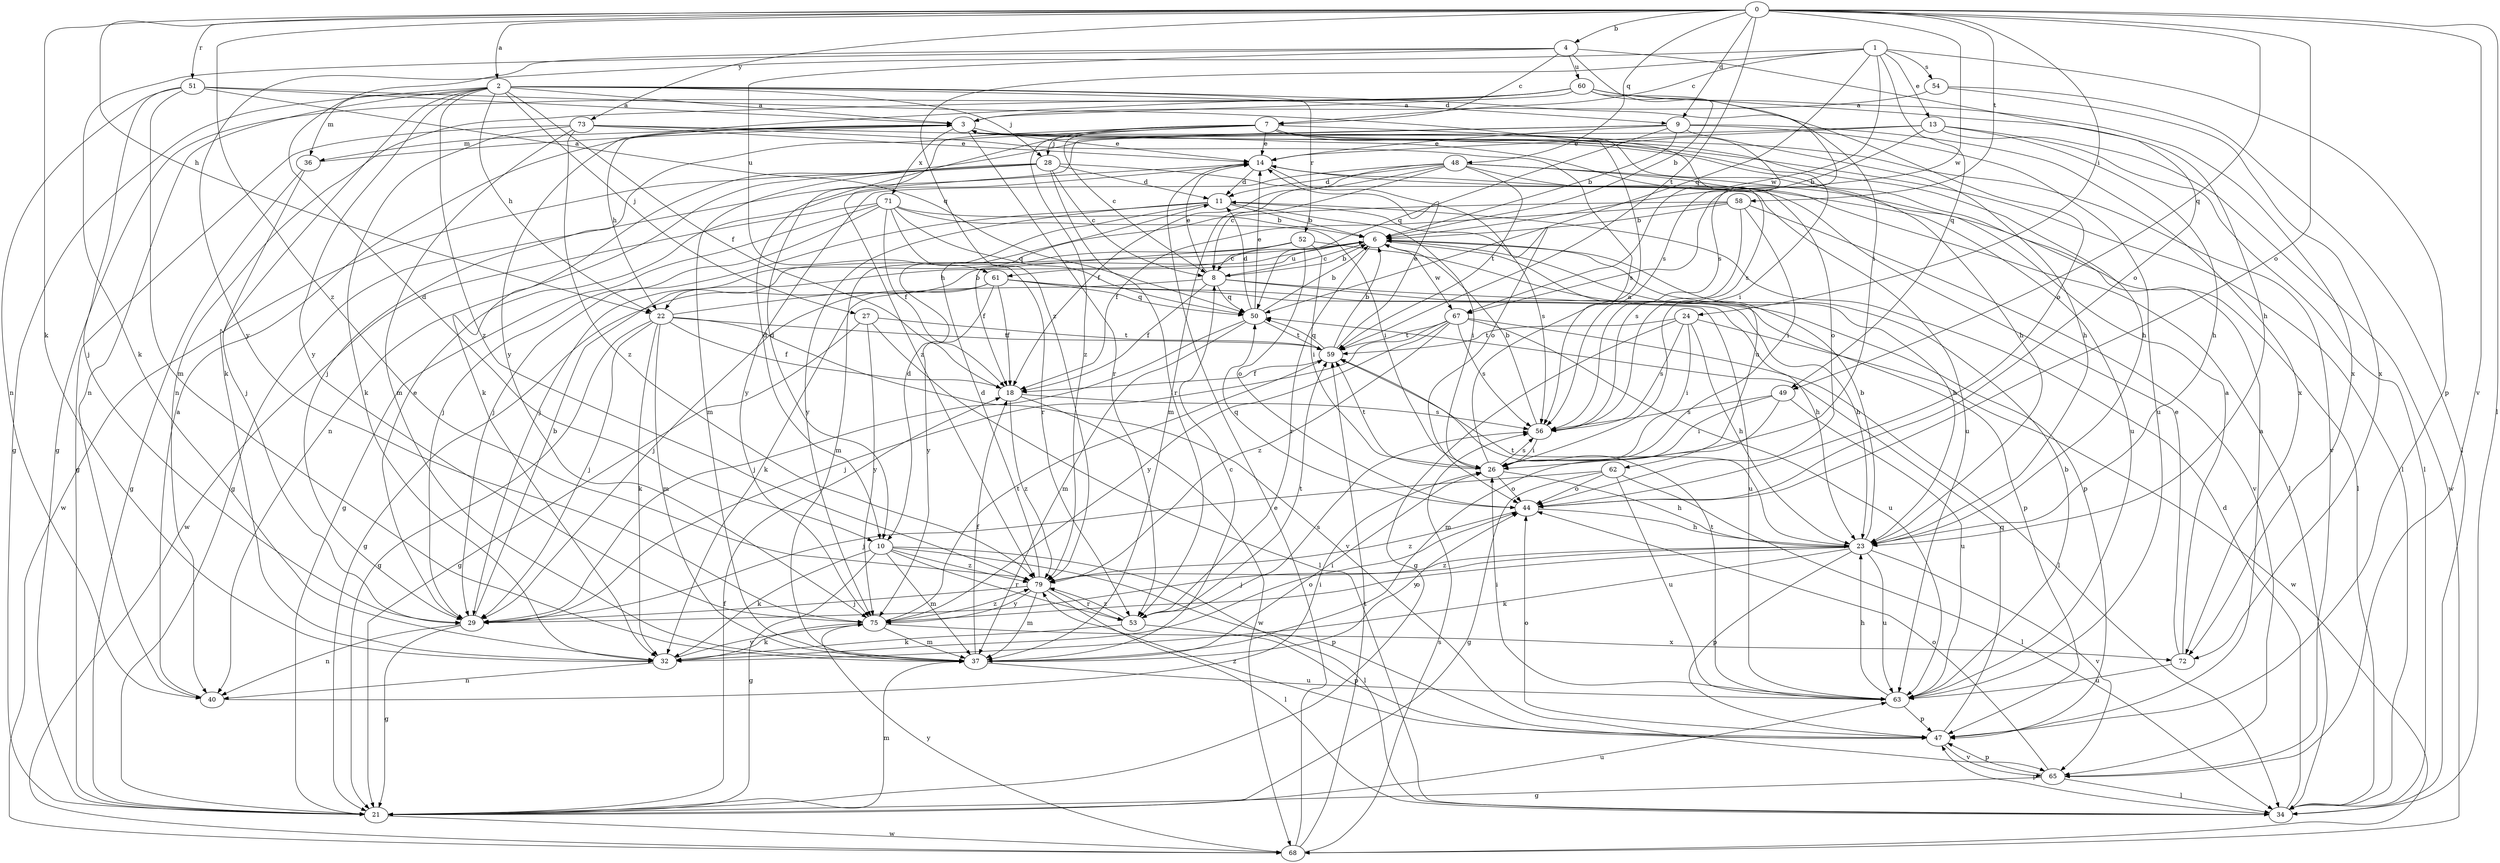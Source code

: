 strict digraph  {
0;
1;
2;
3;
4;
6;
7;
8;
9;
10;
11;
13;
14;
18;
21;
22;
23;
24;
26;
27;
28;
29;
32;
34;
36;
37;
40;
44;
47;
48;
49;
50;
51;
52;
53;
54;
56;
58;
59;
60;
61;
62;
63;
65;
67;
68;
71;
72;
73;
75;
79;
0 -> 2  [label=a];
0 -> 4  [label=b];
0 -> 9  [label=d];
0 -> 22  [label=h];
0 -> 24  [label=i];
0 -> 32  [label=k];
0 -> 34  [label=l];
0 -> 44  [label=o];
0 -> 48  [label=q];
0 -> 49  [label=q];
0 -> 51  [label=r];
0 -> 58  [label=t];
0 -> 59  [label=t];
0 -> 65  [label=v];
0 -> 67  [label=w];
0 -> 73  [label=y];
0 -> 79  [label=z];
1 -> 7  [label=c];
1 -> 13  [label=e];
1 -> 47  [label=p];
1 -> 49  [label=q];
1 -> 50  [label=q];
1 -> 54  [label=s];
1 -> 67  [label=w];
1 -> 75  [label=y];
1 -> 79  [label=z];
2 -> 3  [label=a];
2 -> 9  [label=d];
2 -> 18  [label=f];
2 -> 21  [label=g];
2 -> 22  [label=h];
2 -> 27  [label=j];
2 -> 28  [label=j];
2 -> 32  [label=k];
2 -> 36  [label=m];
2 -> 40  [label=n];
2 -> 52  [label=r];
2 -> 56  [label=s];
2 -> 75  [label=y];
2 -> 79  [label=z];
3 -> 14  [label=e];
3 -> 22  [label=h];
3 -> 34  [label=l];
3 -> 36  [label=m];
3 -> 53  [label=r];
3 -> 71  [label=x];
4 -> 7  [label=c];
4 -> 10  [label=d];
4 -> 26  [label=i];
4 -> 32  [label=k];
4 -> 44  [label=o];
4 -> 60  [label=u];
4 -> 61  [label=u];
6 -> 8  [label=c];
6 -> 22  [label=h];
6 -> 23  [label=h];
6 -> 53  [label=r];
6 -> 61  [label=u];
6 -> 62  [label=u];
6 -> 67  [label=w];
7 -> 8  [label=c];
7 -> 10  [label=d];
7 -> 14  [label=e];
7 -> 23  [label=h];
7 -> 26  [label=i];
7 -> 28  [label=j];
7 -> 29  [label=j];
7 -> 56  [label=s];
7 -> 65  [label=v];
7 -> 79  [label=z];
8 -> 6  [label=b];
8 -> 14  [label=e];
8 -> 18  [label=f];
8 -> 23  [label=h];
8 -> 32  [label=k];
8 -> 47  [label=p];
8 -> 50  [label=q];
9 -> 6  [label=b];
9 -> 10  [label=d];
9 -> 14  [label=e];
9 -> 23  [label=h];
9 -> 50  [label=q];
9 -> 63  [label=u];
9 -> 72  [label=x];
9 -> 79  [label=z];
10 -> 21  [label=g];
10 -> 32  [label=k];
10 -> 34  [label=l];
10 -> 37  [label=m];
10 -> 47  [label=p];
10 -> 53  [label=r];
10 -> 79  [label=z];
11 -> 6  [label=b];
11 -> 10  [label=d];
11 -> 26  [label=i];
11 -> 29  [label=j];
11 -> 56  [label=s];
11 -> 75  [label=y];
13 -> 6  [label=b];
13 -> 14  [label=e];
13 -> 23  [label=h];
13 -> 32  [label=k];
13 -> 34  [label=l];
13 -> 68  [label=w];
14 -> 11  [label=d];
14 -> 21  [label=g];
14 -> 34  [label=l];
14 -> 44  [label=o];
18 -> 56  [label=s];
18 -> 68  [label=w];
18 -> 79  [label=z];
21 -> 18  [label=f];
21 -> 37  [label=m];
21 -> 63  [label=u];
21 -> 68  [label=w];
22 -> 6  [label=b];
22 -> 18  [label=f];
22 -> 21  [label=g];
22 -> 29  [label=j];
22 -> 32  [label=k];
22 -> 37  [label=m];
22 -> 59  [label=t];
22 -> 65  [label=v];
23 -> 6  [label=b];
23 -> 29  [label=j];
23 -> 32  [label=k];
23 -> 47  [label=p];
23 -> 59  [label=t];
23 -> 63  [label=u];
23 -> 65  [label=v];
23 -> 75  [label=y];
23 -> 79  [label=z];
24 -> 21  [label=g];
24 -> 23  [label=h];
24 -> 26  [label=i];
24 -> 56  [label=s];
24 -> 59  [label=t];
24 -> 68  [label=w];
26 -> 3  [label=a];
26 -> 23  [label=h];
26 -> 44  [label=o];
26 -> 56  [label=s];
26 -> 59  [label=t];
27 -> 21  [label=g];
27 -> 34  [label=l];
27 -> 59  [label=t];
27 -> 75  [label=y];
28 -> 8  [label=c];
28 -> 11  [label=d];
28 -> 37  [label=m];
28 -> 40  [label=n];
28 -> 53  [label=r];
28 -> 63  [label=u];
28 -> 68  [label=w];
29 -> 6  [label=b];
29 -> 14  [label=e];
29 -> 21  [label=g];
29 -> 40  [label=n];
32 -> 40  [label=n];
32 -> 44  [label=o];
32 -> 75  [label=y];
34 -> 11  [label=d];
34 -> 47  [label=p];
36 -> 3  [label=a];
36 -> 21  [label=g];
36 -> 29  [label=j];
37 -> 8  [label=c];
37 -> 18  [label=f];
37 -> 26  [label=i];
37 -> 44  [label=o];
37 -> 63  [label=u];
40 -> 3  [label=a];
40 -> 26  [label=i];
44 -> 23  [label=h];
44 -> 50  [label=q];
44 -> 79  [label=z];
47 -> 3  [label=a];
47 -> 44  [label=o];
47 -> 50  [label=q];
47 -> 65  [label=v];
47 -> 79  [label=z];
48 -> 8  [label=c];
48 -> 11  [label=d];
48 -> 18  [label=f];
48 -> 34  [label=l];
48 -> 37  [label=m];
48 -> 44  [label=o];
48 -> 59  [label=t];
48 -> 63  [label=u];
48 -> 75  [label=y];
49 -> 26  [label=i];
49 -> 37  [label=m];
49 -> 56  [label=s];
49 -> 63  [label=u];
50 -> 6  [label=b];
50 -> 11  [label=d];
50 -> 14  [label=e];
50 -> 29  [label=j];
50 -> 37  [label=m];
50 -> 59  [label=t];
51 -> 3  [label=a];
51 -> 29  [label=j];
51 -> 37  [label=m];
51 -> 40  [label=n];
51 -> 50  [label=q];
51 -> 56  [label=s];
52 -> 8  [label=c];
52 -> 18  [label=f];
52 -> 26  [label=i];
52 -> 37  [label=m];
52 -> 44  [label=o];
52 -> 47  [label=p];
53 -> 32  [label=k];
53 -> 47  [label=p];
53 -> 56  [label=s];
53 -> 59  [label=t];
53 -> 79  [label=z];
54 -> 3  [label=a];
54 -> 34  [label=l];
54 -> 72  [label=x];
56 -> 6  [label=b];
56 -> 26  [label=i];
58 -> 6  [label=b];
58 -> 18  [label=f];
58 -> 26  [label=i];
58 -> 29  [label=j];
58 -> 56  [label=s];
58 -> 65  [label=v];
59 -> 6  [label=b];
59 -> 14  [label=e];
59 -> 18  [label=f];
59 -> 50  [label=q];
60 -> 3  [label=a];
60 -> 6  [label=b];
60 -> 21  [label=g];
60 -> 23  [label=h];
60 -> 40  [label=n];
60 -> 44  [label=o];
60 -> 72  [label=x];
60 -> 75  [label=y];
61 -> 18  [label=f];
61 -> 21  [label=g];
61 -> 23  [label=h];
61 -> 29  [label=j];
61 -> 50  [label=q];
61 -> 63  [label=u];
61 -> 75  [label=y];
62 -> 21  [label=g];
62 -> 29  [label=j];
62 -> 34  [label=l];
62 -> 44  [label=o];
62 -> 63  [label=u];
63 -> 6  [label=b];
63 -> 23  [label=h];
63 -> 26  [label=i];
63 -> 47  [label=p];
63 -> 59  [label=t];
65 -> 21  [label=g];
65 -> 34  [label=l];
65 -> 44  [label=o];
65 -> 47  [label=p];
67 -> 29  [label=j];
67 -> 34  [label=l];
67 -> 56  [label=s];
67 -> 59  [label=t];
67 -> 63  [label=u];
67 -> 75  [label=y];
67 -> 79  [label=z];
68 -> 14  [label=e];
68 -> 56  [label=s];
68 -> 59  [label=t];
68 -> 75  [label=y];
71 -> 6  [label=b];
71 -> 18  [label=f];
71 -> 21  [label=g];
71 -> 26  [label=i];
71 -> 29  [label=j];
71 -> 50  [label=q];
71 -> 53  [label=r];
71 -> 68  [label=w];
72 -> 3  [label=a];
72 -> 14  [label=e];
72 -> 63  [label=u];
73 -> 14  [label=e];
73 -> 21  [label=g];
73 -> 23  [label=h];
73 -> 32  [label=k];
73 -> 37  [label=m];
73 -> 56  [label=s];
73 -> 79  [label=z];
75 -> 32  [label=k];
75 -> 37  [label=m];
75 -> 59  [label=t];
75 -> 72  [label=x];
75 -> 79  [label=z];
79 -> 11  [label=d];
79 -> 29  [label=j];
79 -> 34  [label=l];
79 -> 37  [label=m];
79 -> 53  [label=r];
79 -> 75  [label=y];
}
